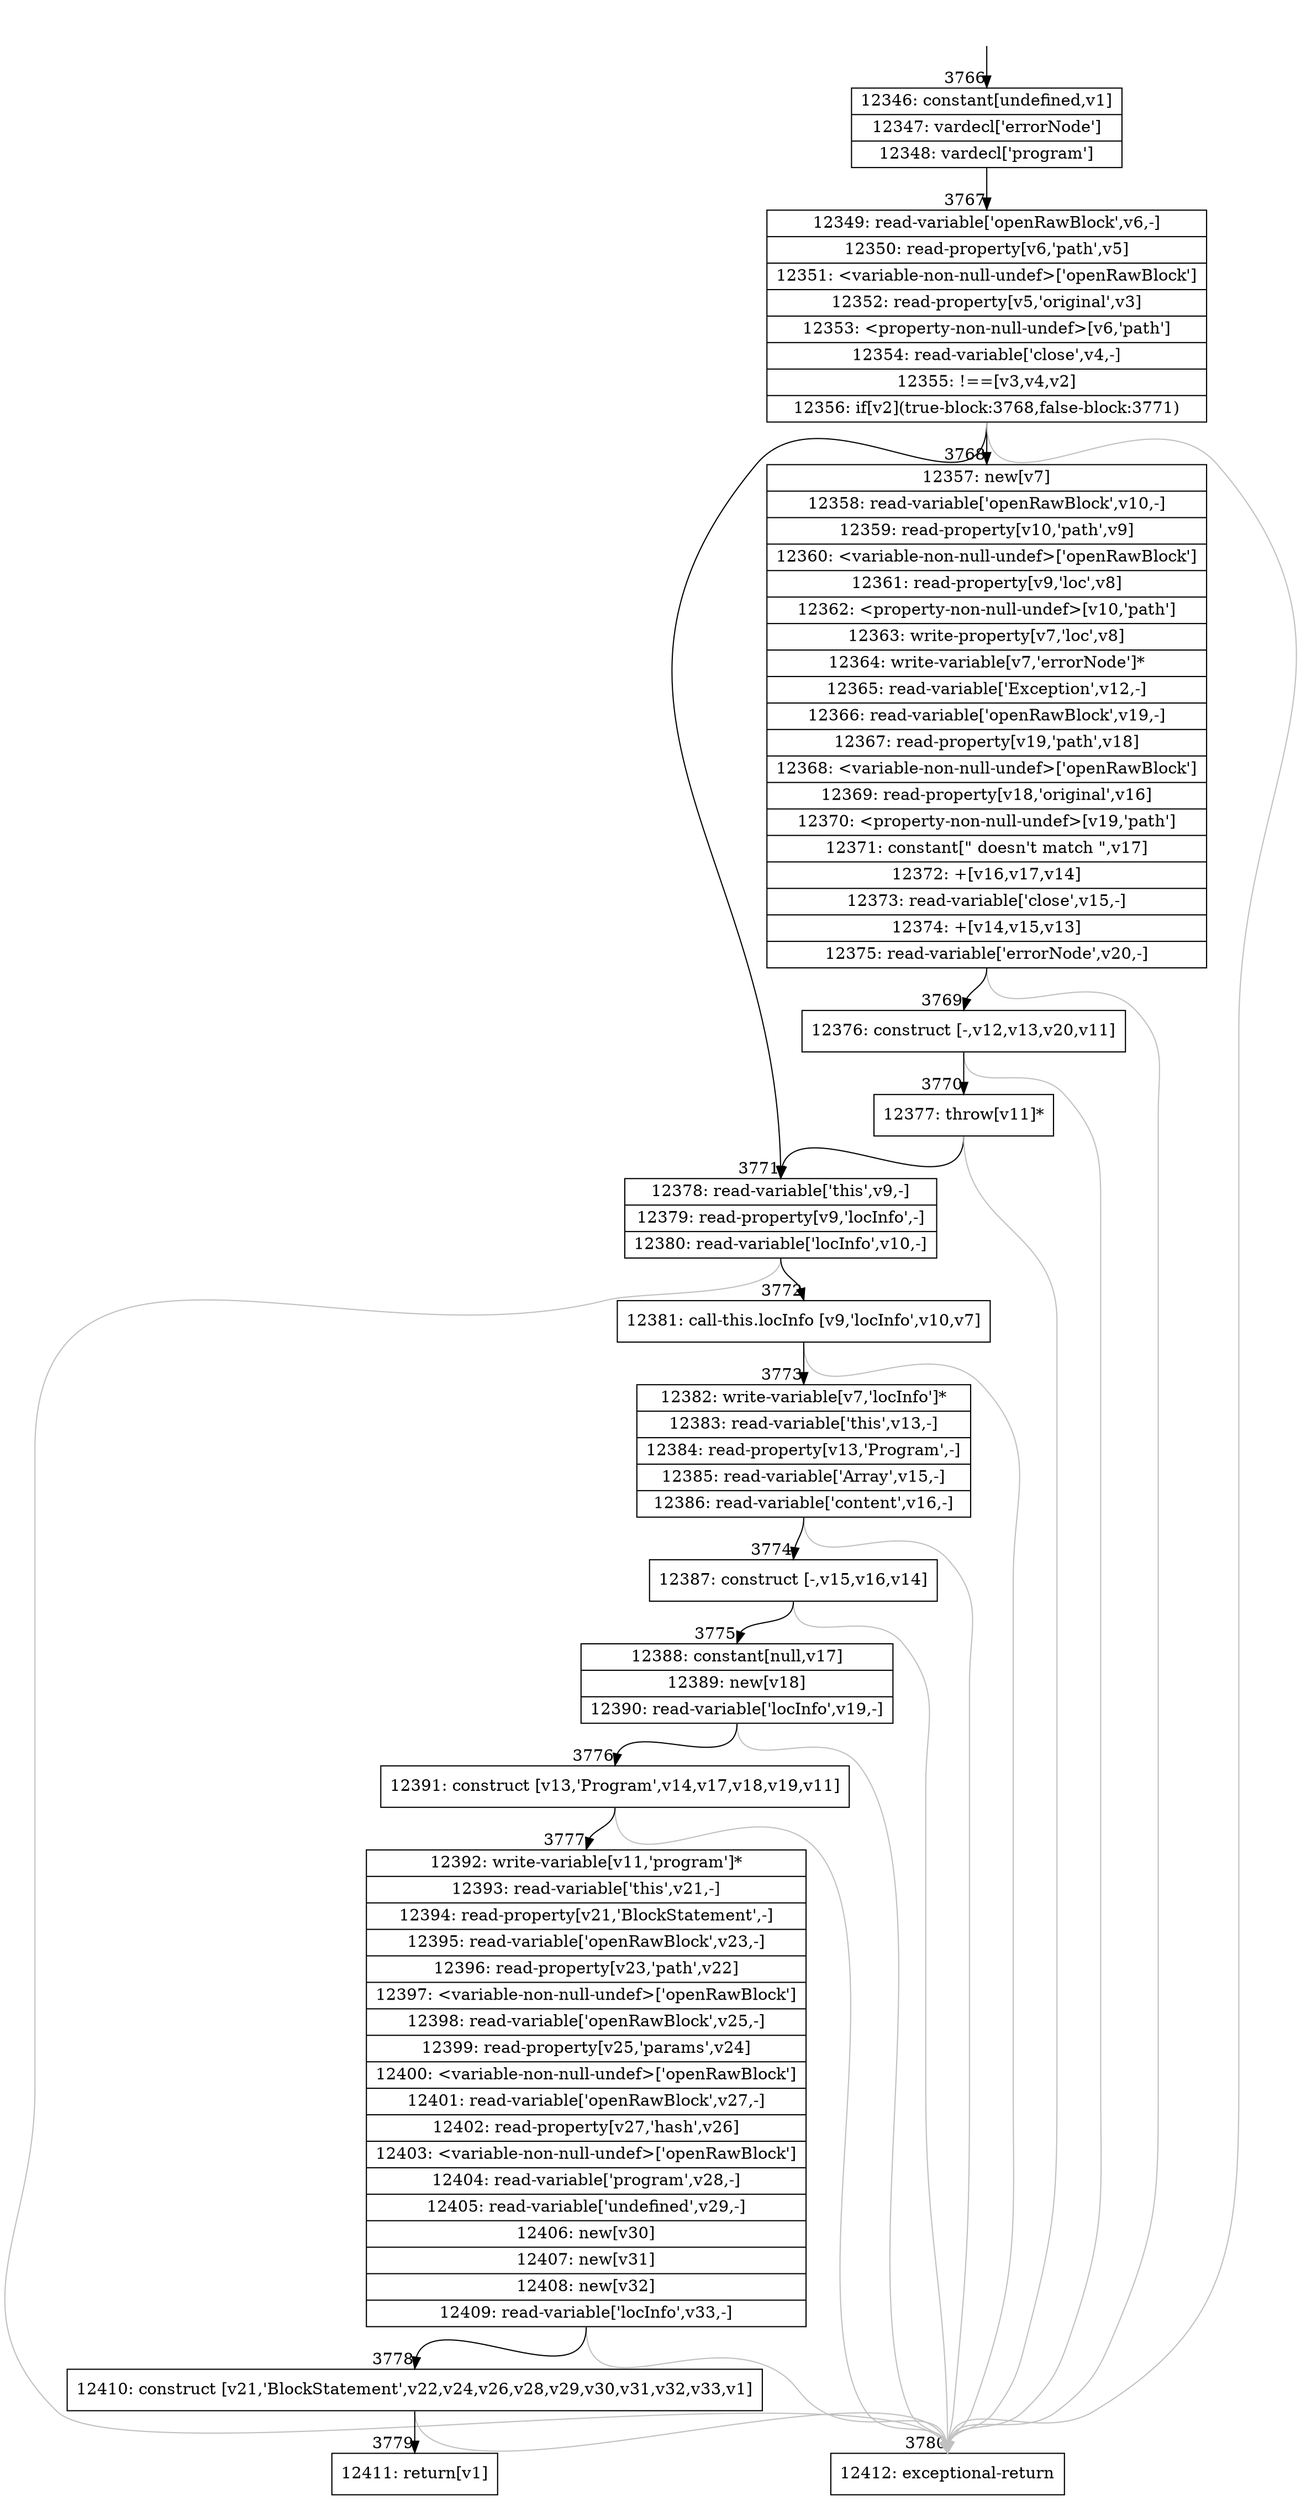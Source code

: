 digraph {
rankdir="TD"
BB_entry142[shape=none,label=""];
BB_entry142 -> BB3766 [tailport=s, headport=n, headlabel="    3766"]
BB3766 [shape=record label="{12346: constant[undefined,v1]|12347: vardecl['errorNode']|12348: vardecl['program']}" ] 
BB3766 -> BB3767 [tailport=s, headport=n, headlabel="      3767"]
BB3767 [shape=record label="{12349: read-variable['openRawBlock',v6,-]|12350: read-property[v6,'path',v5]|12351: \<variable-non-null-undef\>['openRawBlock']|12352: read-property[v5,'original',v3]|12353: \<property-non-null-undef\>[v6,'path']|12354: read-variable['close',v4,-]|12355: !==[v3,v4,v2]|12356: if[v2](true-block:3768,false-block:3771)}" ] 
BB3767 -> BB3768 [tailport=s, headport=n, headlabel="      3768"]
BB3767 -> BB3771 [tailport=s, headport=n, headlabel="      3771"]
BB3767 -> BB3780 [tailport=s, headport=n, color=gray, headlabel="      3780"]
BB3768 [shape=record label="{12357: new[v7]|12358: read-variable['openRawBlock',v10,-]|12359: read-property[v10,'path',v9]|12360: \<variable-non-null-undef\>['openRawBlock']|12361: read-property[v9,'loc',v8]|12362: \<property-non-null-undef\>[v10,'path']|12363: write-property[v7,'loc',v8]|12364: write-variable[v7,'errorNode']*|12365: read-variable['Exception',v12,-]|12366: read-variable['openRawBlock',v19,-]|12367: read-property[v19,'path',v18]|12368: \<variable-non-null-undef\>['openRawBlock']|12369: read-property[v18,'original',v16]|12370: \<property-non-null-undef\>[v19,'path']|12371: constant[\" doesn't match \",v17]|12372: +[v16,v17,v14]|12373: read-variable['close',v15,-]|12374: +[v14,v15,v13]|12375: read-variable['errorNode',v20,-]}" ] 
BB3768 -> BB3769 [tailport=s, headport=n, headlabel="      3769"]
BB3768 -> BB3780 [tailport=s, headport=n, color=gray]
BB3769 [shape=record label="{12376: construct [-,v12,v13,v20,v11]}" ] 
BB3769 -> BB3770 [tailport=s, headport=n, headlabel="      3770"]
BB3769 -> BB3780 [tailport=s, headport=n, color=gray]
BB3770 [shape=record label="{12377: throw[v11]*}" ] 
BB3770 -> BB3771 [tailport=s, headport=n]
BB3770 -> BB3780 [tailport=s, headport=n, color=gray]
BB3771 [shape=record label="{12378: read-variable['this',v9,-]|12379: read-property[v9,'locInfo',-]|12380: read-variable['locInfo',v10,-]}" ] 
BB3771 -> BB3772 [tailport=s, headport=n, headlabel="      3772"]
BB3771 -> BB3780 [tailport=s, headport=n, color=gray]
BB3772 [shape=record label="{12381: call-this.locInfo [v9,'locInfo',v10,v7]}" ] 
BB3772 -> BB3773 [tailport=s, headport=n, headlabel="      3773"]
BB3772 -> BB3780 [tailport=s, headport=n, color=gray]
BB3773 [shape=record label="{12382: write-variable[v7,'locInfo']*|12383: read-variable['this',v13,-]|12384: read-property[v13,'Program',-]|12385: read-variable['Array',v15,-]|12386: read-variable['content',v16,-]}" ] 
BB3773 -> BB3774 [tailport=s, headport=n, headlabel="      3774"]
BB3773 -> BB3780 [tailport=s, headport=n, color=gray]
BB3774 [shape=record label="{12387: construct [-,v15,v16,v14]}" ] 
BB3774 -> BB3775 [tailport=s, headport=n, headlabel="      3775"]
BB3774 -> BB3780 [tailport=s, headport=n, color=gray]
BB3775 [shape=record label="{12388: constant[null,v17]|12389: new[v18]|12390: read-variable['locInfo',v19,-]}" ] 
BB3775 -> BB3776 [tailport=s, headport=n, headlabel="      3776"]
BB3775 -> BB3780 [tailport=s, headport=n, color=gray]
BB3776 [shape=record label="{12391: construct [v13,'Program',v14,v17,v18,v19,v11]}" ] 
BB3776 -> BB3777 [tailport=s, headport=n, headlabel="      3777"]
BB3776 -> BB3780 [tailport=s, headport=n, color=gray]
BB3777 [shape=record label="{12392: write-variable[v11,'program']*|12393: read-variable['this',v21,-]|12394: read-property[v21,'BlockStatement',-]|12395: read-variable['openRawBlock',v23,-]|12396: read-property[v23,'path',v22]|12397: \<variable-non-null-undef\>['openRawBlock']|12398: read-variable['openRawBlock',v25,-]|12399: read-property[v25,'params',v24]|12400: \<variable-non-null-undef\>['openRawBlock']|12401: read-variable['openRawBlock',v27,-]|12402: read-property[v27,'hash',v26]|12403: \<variable-non-null-undef\>['openRawBlock']|12404: read-variable['program',v28,-]|12405: read-variable['undefined',v29,-]|12406: new[v30]|12407: new[v31]|12408: new[v32]|12409: read-variable['locInfo',v33,-]}" ] 
BB3777 -> BB3778 [tailport=s, headport=n, headlabel="      3778"]
BB3777 -> BB3780 [tailport=s, headport=n, color=gray]
BB3778 [shape=record label="{12410: construct [v21,'BlockStatement',v22,v24,v26,v28,v29,v30,v31,v32,v33,v1]}" ] 
BB3778 -> BB3779 [tailport=s, headport=n, headlabel="      3779"]
BB3778 -> BB3780 [tailport=s, headport=n, color=gray]
BB3779 [shape=record label="{12411: return[v1]}" ] 
BB3780 [shape=record label="{12412: exceptional-return}" ] 
//#$~ 1866
}

